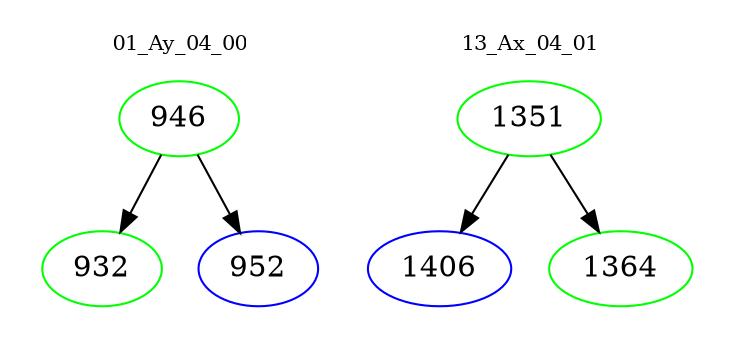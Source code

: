 digraph{
subgraph cluster_0 {
color = white
label = "01_Ay_04_00";
fontsize=10;
T0_946 [label="946", color="green"]
T0_946 -> T0_932 [color="black"]
T0_932 [label="932", color="green"]
T0_946 -> T0_952 [color="black"]
T0_952 [label="952", color="blue"]
}
subgraph cluster_1 {
color = white
label = "13_Ax_04_01";
fontsize=10;
T1_1351 [label="1351", color="green"]
T1_1351 -> T1_1406 [color="black"]
T1_1406 [label="1406", color="blue"]
T1_1351 -> T1_1364 [color="black"]
T1_1364 [label="1364", color="green"]
}
}
